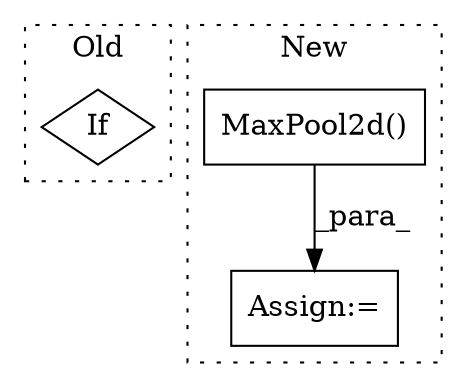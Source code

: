 digraph G {
subgraph cluster0 {
1 [label="If" a="96" s="2975,3007" l="3,14" shape="diamond"];
label = "Old";
style="dotted";
}
subgraph cluster1 {
2 [label="MaxPool2d()" a="75" s="3943" l="48" shape="box"];
3 [label="Assign:=" a="68" s="3940" l="3" shape="box"];
label = "New";
style="dotted";
}
2 -> 3 [label="_para_"];
}